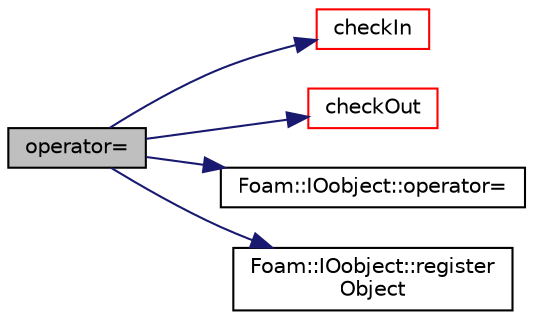 digraph "operator="
{
  bgcolor="transparent";
  edge [fontname="Helvetica",fontsize="10",labelfontname="Helvetica",labelfontsize="10"];
  node [fontname="Helvetica",fontsize="10",shape=record];
  rankdir="LR";
  Node1 [label="operator=",height=0.2,width=0.4,color="black", fillcolor="grey75", style="filled", fontcolor="black"];
  Node1 -> Node2 [color="midnightblue",fontsize="10",style="solid",fontname="Helvetica"];
  Node2 [label="checkIn",height=0.2,width=0.4,color="red",URL="$a02193.html#af9e300b410088279d671077efe9751f8",tooltip="Add object to registry. "];
  Node1 -> Node3 [color="midnightblue",fontsize="10",style="solid",fontname="Helvetica"];
  Node3 [label="checkOut",height=0.2,width=0.4,color="red",URL="$a02193.html#aca37b66bfd7214d80ab764b883b5bfc6",tooltip="Remove object from registry. "];
  Node1 -> Node4 [color="midnightblue",fontsize="10",style="solid",fontname="Helvetica"];
  Node4 [label="Foam::IOobject::operator=",height=0.2,width=0.4,color="black",URL="$a01197.html#ac9ecd59b6004bc61b7616eeb020ec451"];
  Node1 -> Node5 [color="midnightblue",fontsize="10",style="solid",fontname="Helvetica"];
  Node5 [label="Foam::IOobject::register\lObject",height=0.2,width=0.4,color="black",URL="$a01197.html#a3cef3ce0780e63b05b588bd774fbd653",tooltip="Register object created from this IOobject with registry if true. "];
}
